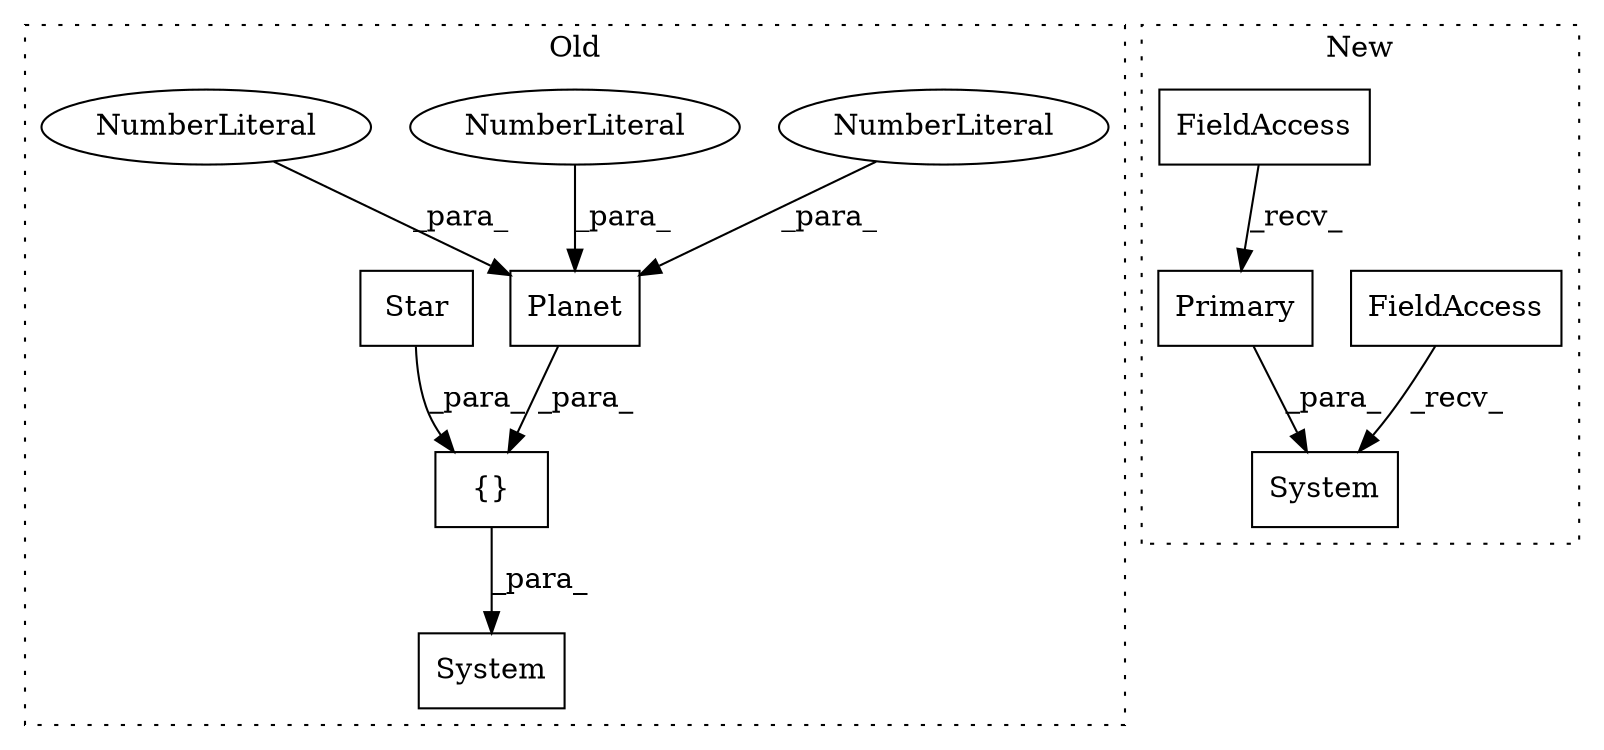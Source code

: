 digraph G {
subgraph cluster0 {
1 [label="{}" a="4" s="541,553" l="1,1" shape="box"];
3 [label="System" a="32" s="525,554" l="7,1" shape="box"];
4 [label="Planet" a="32" s="442,461" l="7,1" shape="box"];
5 [label="NumberLiteral" a="34" s="452" l="2" shape="ellipse"];
6 [label="NumberLiteral" a="34" s="459" l="2" shape="ellipse"];
7 [label="NumberLiteral" a="34" s="449" l="2" shape="ellipse"];
8 [label="Star" a="32" s="416" l="6" shape="box"];
label = "Old";
style="dotted";
}
subgraph cluster1 {
2 [label="System" a="32" s="628,646" l="7,1" shape="box"];
9 [label="FieldAccess" a="22" s="614" l="13" shape="box"];
10 [label="Primary" a="32" s="420" l="9" shape="box"];
11 [label="FieldAccess" a="22" s="406" l="13" shape="box"];
label = "New";
style="dotted";
}
1 -> 3 [label="_para_"];
4 -> 1 [label="_para_"];
5 -> 4 [label="_para_"];
6 -> 4 [label="_para_"];
7 -> 4 [label="_para_"];
8 -> 1 [label="_para_"];
9 -> 2 [label="_recv_"];
10 -> 2 [label="_para_"];
11 -> 10 [label="_recv_"];
}